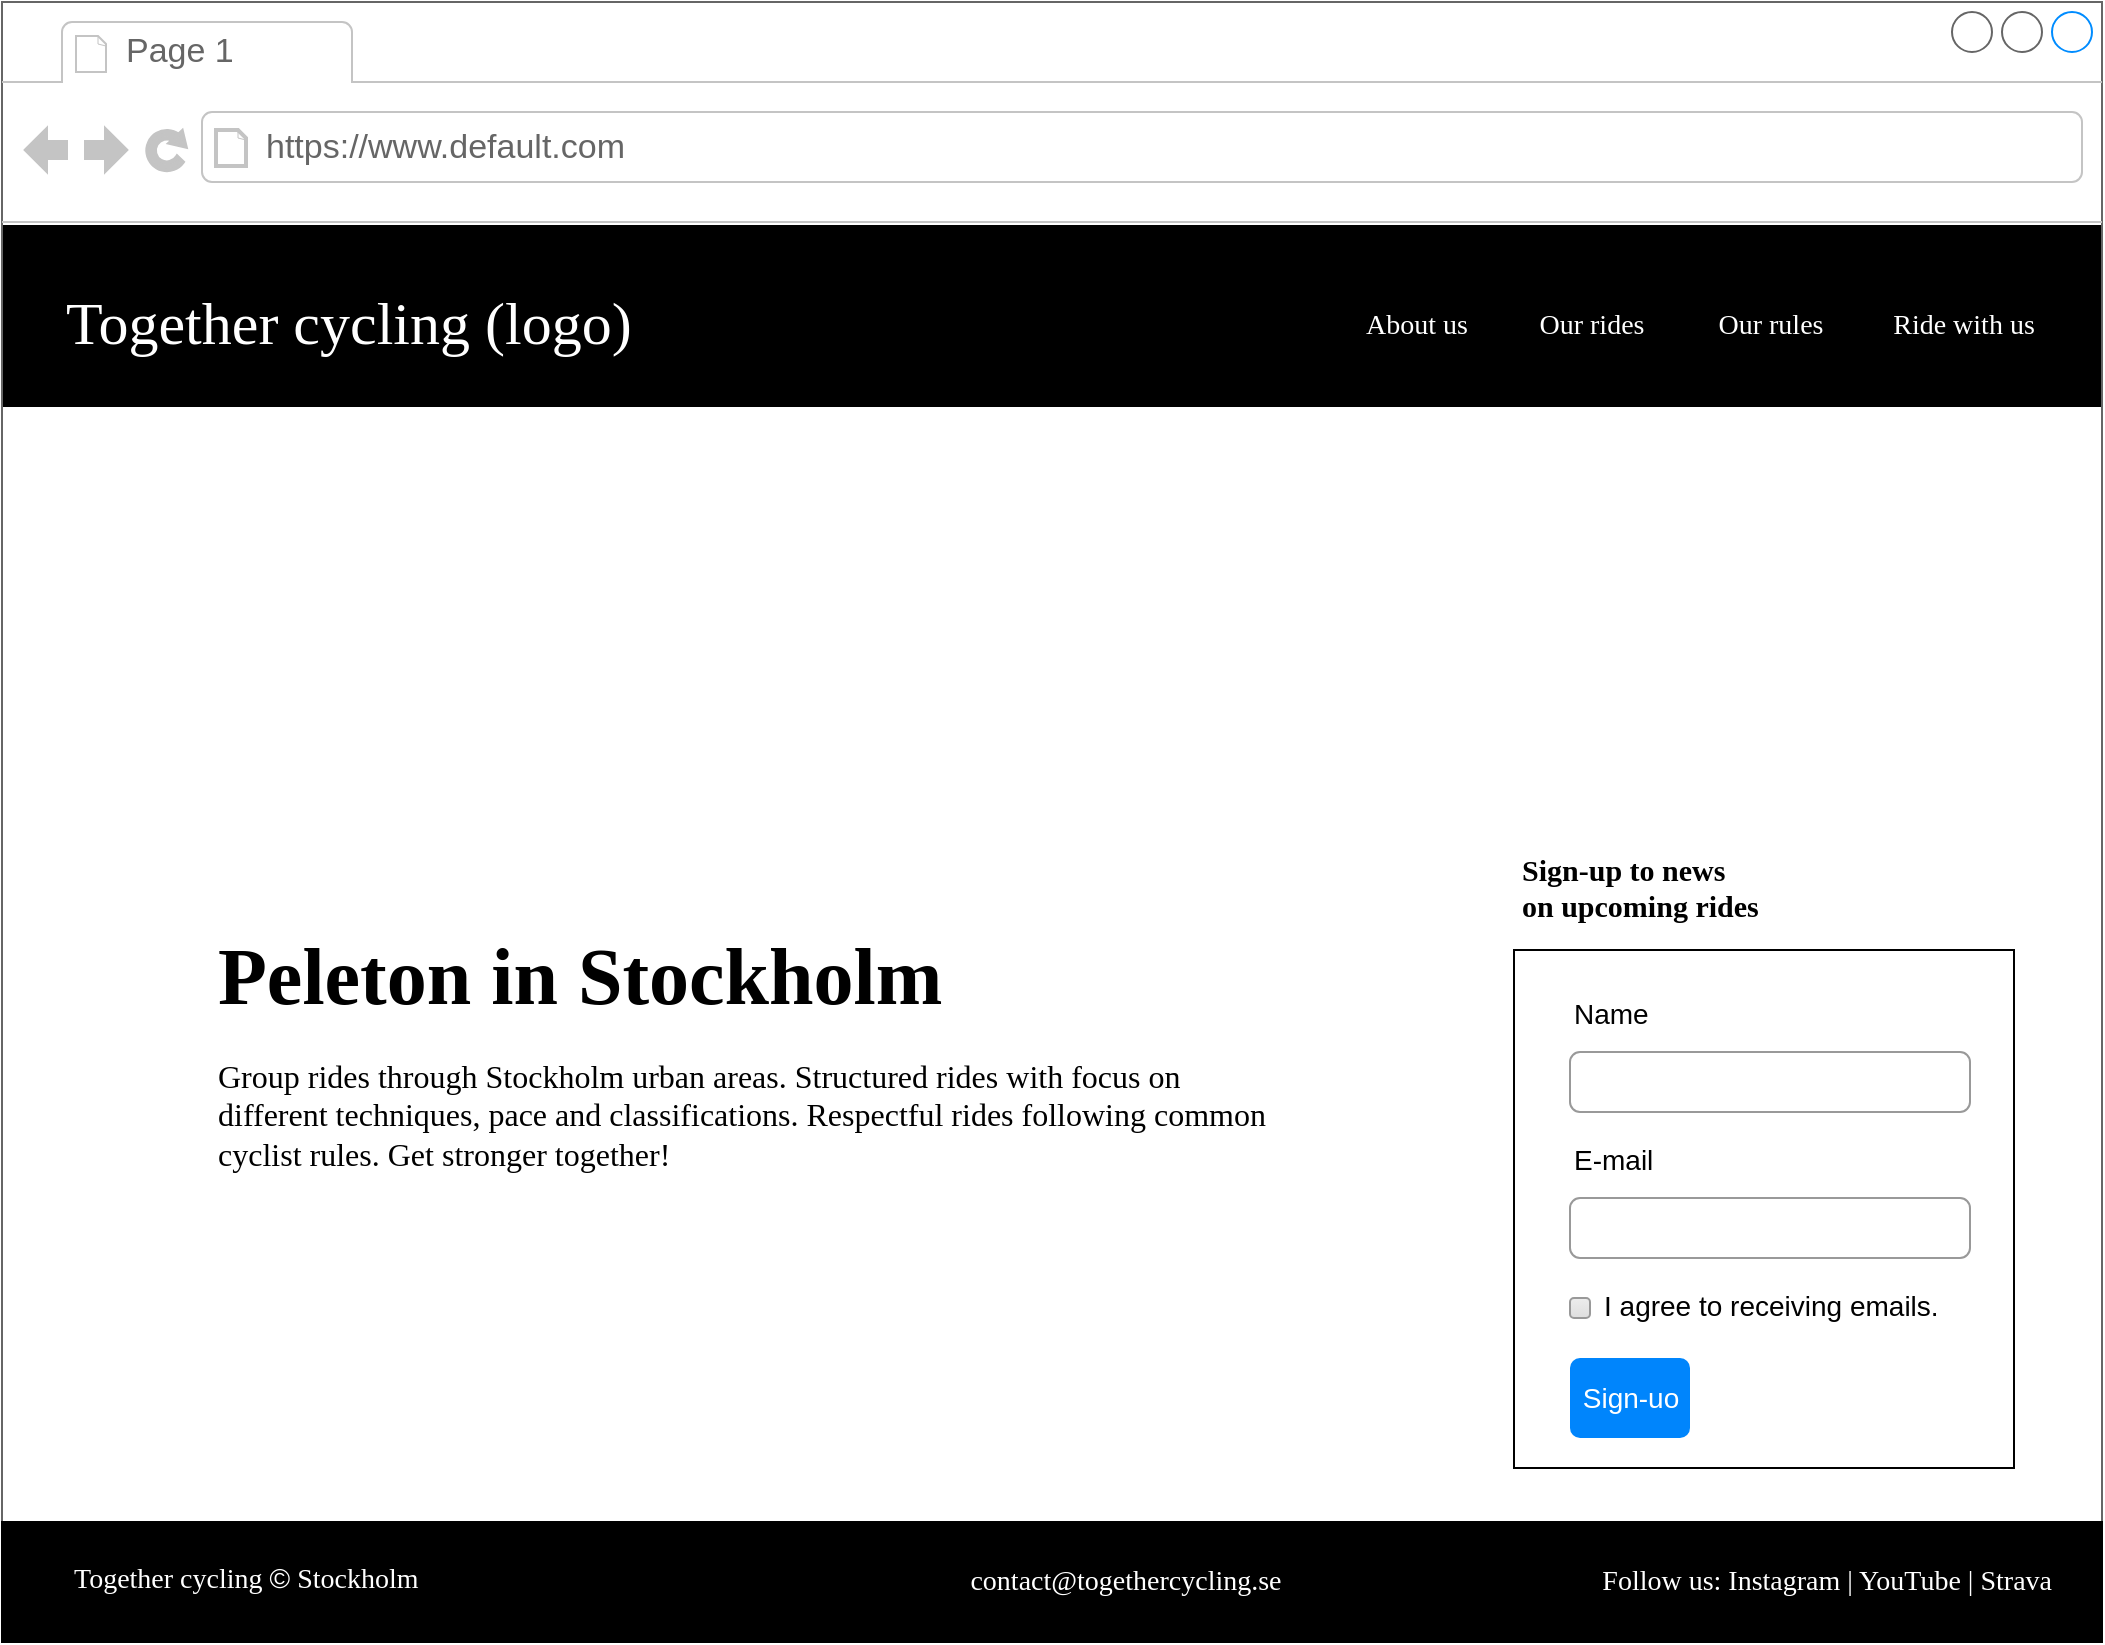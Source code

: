 <mxfile version="21.6.8" type="github" pages="6">
  <diagram name="Home" id="2cc2dc42-3aac-f2a9-1cec-7a8b7cbee084">
    <mxGraphModel dx="2100" dy="1098" grid="1" gridSize="10" guides="1" tooltips="1" connect="1" arrows="1" fold="1" page="1" pageScale="1" pageWidth="1100" pageHeight="850" background="none" math="0" shadow="0">
      <root>
        <mxCell id="0" />
        <mxCell id="1" parent="0" />
        <mxCell id="7026571954dc6520-1" value="" style="strokeWidth=1;shadow=0;dashed=0;align=center;html=1;shape=mxgraph.mockup.containers.browserWindow;rSize=0;strokeColor=#666666;mainText=,;recursiveResize=0;rounded=0;labelBackgroundColor=none;fontFamily=Verdana;fontSize=12" parent="1" vertex="1">
          <mxGeometry x="29" y="15" width="1050" height="820" as="geometry" />
        </mxCell>
        <mxCell id="HcQrXLXBUA2WYtqgKQpi-32" value="" style="rounded=0;whiteSpace=wrap;html=1;fillColor=#000000;" parent="7026571954dc6520-1" vertex="1">
          <mxGeometry x="1" y="112" width="1048" height="90" as="geometry" />
        </mxCell>
        <mxCell id="7026571954dc6520-2" value="Page 1" style="strokeWidth=1;shadow=0;dashed=0;align=center;html=1;shape=mxgraph.mockup.containers.anchor;fontSize=17;fontColor=#666666;align=left;" parent="7026571954dc6520-1" vertex="1">
          <mxGeometry x="60" y="12" width="110" height="26" as="geometry" />
        </mxCell>
        <mxCell id="7026571954dc6520-3" value="https://www.default.com" style="strokeWidth=1;shadow=0;dashed=0;align=center;html=1;shape=mxgraph.mockup.containers.anchor;rSize=0;fontSize=17;fontColor=#666666;align=left;" parent="7026571954dc6520-1" vertex="1">
          <mxGeometry x="130" y="60" width="250" height="26" as="geometry" />
        </mxCell>
        <mxCell id="7026571954dc6520-4" value="Together cycling (logo)" style="text;html=1;points=[];align=left;verticalAlign=top;spacingTop=-4;fontSize=30;fontFamily=Verdana;fontColor=#FFFFFF;" parent="7026571954dc6520-1" vertex="1">
          <mxGeometry x="30" y="140" width="340" height="50" as="geometry" />
        </mxCell>
        <mxCell id="HcQrXLXBUA2WYtqgKQpi-2" value="Our rides" style="fillColor=none;strokeColor=none;fontSize=14;fontColor=#FFFFFF;fontFamily=Verdana;labelBackgroundColor=none;flipH=1;" parent="7026571954dc6520-1" vertex="1">
          <mxGeometry x="762" y="140" width="66" height="40" as="geometry" />
        </mxCell>
        <mxCell id="HcQrXLXBUA2WYtqgKQpi-3" value="Ride with us" style="fillColor=none;strokeColor=none;fontSize=14;fontColor=#FFFFFF;fontFamily=Verdana;labelBackgroundColor=none;flipH=1;" parent="7026571954dc6520-1" vertex="1">
          <mxGeometry x="941" y="140" width="80" height="40" as="geometry" />
        </mxCell>
        <mxCell id="HcQrXLXBUA2WYtqgKQpi-5" value="" style="rounded=0;whiteSpace=wrap;html=1;labelBackgroundColor=#000000;fillColor=#000000;" parent="7026571954dc6520-1" vertex="1">
          <mxGeometry y="760" width="1050" height="60" as="geometry" />
        </mxCell>
        <mxCell id="HcQrXLXBUA2WYtqgKQpi-6" value="&lt;font face=&quot;Verdana&quot;&gt;Together cycling&amp;nbsp;&lt;/font&gt;©&lt;font face=&quot;Verdana&quot;&gt;&amp;nbsp;Stockholm&lt;/font&gt;" style="html=1;shadow=0;dashed=0;shape=mxgraph.bootstrap.rrect;rSize=5;fillColor=none;strokeColor=none;fontSize=14;fontColor=#FFFFFF;align=left;" parent="7026571954dc6520-1" vertex="1">
          <mxGeometry x="34" y="768" width="60" height="40" as="geometry" />
        </mxCell>
        <mxCell id="HcQrXLXBUA2WYtqgKQpi-7" value="contact@togethercycling.se" style="fillColor=none;strokeColor=none;fontSize=14;fontColor=#FFFFFF;fontFamily=Verdana;align=center;" parent="7026571954dc6520-1" vertex="1">
          <mxGeometry x="527" y="768" width="70" height="40" as="geometry" />
        </mxCell>
        <mxCell id="HcQrXLXBUA2WYtqgKQpi-8" value="Follow us: Instagram | YouTube | Strava" style="fillColor=none;strokeColor=none;fontSize=14;fontColor=#FFFFFF;fontFamily=Verdana;align=right;" parent="7026571954dc6520-1" vertex="1">
          <mxGeometry x="967" y="768" width="60" height="40" as="geometry" />
        </mxCell>
        <mxCell id="HcQrXLXBUA2WYtqgKQpi-33" value="About us" style="fillColor=none;strokeColor=none;fontSize=14;fontColor=#FFFFFF;fontFamily=Verdana;labelBackgroundColor=none;flipH=1;" parent="7026571954dc6520-1" vertex="1">
          <mxGeometry x="675" y="140" width="65" height="40" as="geometry" />
        </mxCell>
        <mxCell id="bMK1Hllt9kyeNREvwh98-1" value="Our rules" style="fillColor=none;strokeColor=none;fontSize=14;fontColor=#FFFFFF;fontFamily=Verdana;labelBackgroundColor=none;flipH=1;" parent="7026571954dc6520-1" vertex="1">
          <mxGeometry x="851" y="140" width="67" height="40" as="geometry" />
        </mxCell>
        <mxCell id="HcQrXLXBUA2WYtqgKQpi-31" value="" style="whiteSpace=wrap;html=1;" parent="1" vertex="1">
          <mxGeometry x="785" y="489" width="250" height="259" as="geometry" />
        </mxCell>
        <mxCell id="HcQrXLXBUA2WYtqgKQpi-9" value="&lt;h1 style=&quot;&quot;&gt;&lt;font face=&quot;Verdana&quot; style=&quot;font-size: 40px;&quot;&gt;Peleton in Stockholm&lt;/font&gt;&lt;/h1&gt;&lt;font face=&quot;Verdana&quot; style=&quot;font-size: 16px;&quot;&gt;Group rides through Stockholm urban areas. Structured rides with focus on different techniques, pace and classifications. Respectful rides following common cyclist rules. Get stronger together!&lt;/font&gt;" style="text;html=1;strokeColor=none;fillColor=none;spacing=5;spacingTop=-20;whiteSpace=wrap;overflow=hidden;rounded=0;" parent="1" vertex="1">
          <mxGeometry x="132" y="473" width="539" height="207" as="geometry" />
        </mxCell>
        <mxCell id="HcQrXLXBUA2WYtqgKQpi-24" value="Name" style="fillColor=none;strokeColor=none;align=left;fontSize=14;" parent="1" vertex="1">
          <mxGeometry width="200" height="40" relative="1" as="geometry">
            <mxPoint x="813" y="500" as="offset" />
          </mxGeometry>
        </mxCell>
        <mxCell id="HcQrXLXBUA2WYtqgKQpi-25" value="" style="html=1;shadow=0;dashed=0;shape=mxgraph.bootstrap.rrect;rSize=5;fillColor=none;strokeColor=#999999;align=left;spacing=15;fontSize=14;fontColor=#6C767D;" parent="1" vertex="1">
          <mxGeometry width="200" height="30" relative="1" as="geometry">
            <mxPoint x="813" y="540" as="offset" />
          </mxGeometry>
        </mxCell>
        <mxCell id="HcQrXLXBUA2WYtqgKQpi-27" value="E-mail" style="fillColor=none;strokeColor=none;align=left;fontSize=14;" parent="1" vertex="1">
          <mxGeometry width="200" height="40" relative="1" as="geometry">
            <mxPoint x="813" y="573" as="offset" />
          </mxGeometry>
        </mxCell>
        <mxCell id="HcQrXLXBUA2WYtqgKQpi-28" value="" style="html=1;shadow=0;dashed=0;shape=mxgraph.bootstrap.rrect;rSize=5;fillColor=none;strokeColor=#999999;align=left;spacing=15;fontSize=14;fontColor=#6C767D;" parent="1" vertex="1">
          <mxGeometry width="200" height="30" relative="1" as="geometry">
            <mxPoint x="813" y="613" as="offset" />
          </mxGeometry>
        </mxCell>
        <mxCell id="HcQrXLXBUA2WYtqgKQpi-29" value="I agree to receiving emails." style="html=1;shadow=0;dashed=0;shape=mxgraph.bootstrap.rrect;rSize=2;fillColor=#EDEDED;strokeColor=#999999;align=left;fontSize=14;fontColor=#000000;labelPosition=right;verticalLabelPosition=middle;verticalAlign=middle;spacingLeft=5;spacingTop=-2;gradientColor=#DEDEDE;" parent="1" vertex="1">
          <mxGeometry width="10" height="10" relative="1" as="geometry">
            <mxPoint x="813" y="663" as="offset" />
          </mxGeometry>
        </mxCell>
        <mxCell id="HcQrXLXBUA2WYtqgKQpi-30" value="Sign-uo" style="html=1;shadow=0;dashed=0;shape=mxgraph.bootstrap.rrect;rSize=5;fillColor=#0085FC;strokeColor=none;align=center;fontSize=14;fontColor=#FFFFFF;" parent="1" vertex="1">
          <mxGeometry width="60" height="40" relative="1" as="geometry">
            <mxPoint x="813" y="693" as="offset" />
          </mxGeometry>
        </mxCell>
        <mxCell id="HcQrXLXBUA2WYtqgKQpi-34" value="Sign-up to news&#xa;on upcoming rides" style="fillColor=none;strokeColor=none;fontSize=15;fontColor=#000000;fontFamily=Verdana;labelBackgroundColor=none;fontStyle=1;align=left;" parent="1" vertex="1">
          <mxGeometry x="787" y="430" width="253" height="54" as="geometry" />
        </mxCell>
      </root>
    </mxGraphModel>
  </diagram>
  <diagram name="About us" id="CAdoBZkpH4DLl8WYCM4p">
    <mxGraphModel dx="1400" dy="732" grid="1" gridSize="10" guides="1" tooltips="1" connect="1" arrows="1" fold="1" page="1" pageScale="1" pageWidth="1100" pageHeight="850" background="none" math="0" shadow="0">
      <root>
        <mxCell id="GdTPwVMepUJoZ8WYXv3g-0" />
        <mxCell id="GdTPwVMepUJoZ8WYXv3g-1" parent="GdTPwVMepUJoZ8WYXv3g-0" />
        <mxCell id="GdTPwVMepUJoZ8WYXv3g-2" value="" style="strokeWidth=1;shadow=0;dashed=0;align=center;html=1;shape=mxgraph.mockup.containers.browserWindow;rSize=0;strokeColor=#666666;mainText=,;recursiveResize=0;rounded=0;labelBackgroundColor=none;fontFamily=Verdana;fontSize=12" parent="GdTPwVMepUJoZ8WYXv3g-1" vertex="1">
          <mxGeometry x="29" y="15" width="1050" height="820" as="geometry" />
        </mxCell>
        <mxCell id="GdTPwVMepUJoZ8WYXv3g-3" value="" style="rounded=0;whiteSpace=wrap;html=1;fillColor=#000000;" parent="GdTPwVMepUJoZ8WYXv3g-2" vertex="1">
          <mxGeometry x="1" y="112" width="1048" height="90" as="geometry" />
        </mxCell>
        <mxCell id="GdTPwVMepUJoZ8WYXv3g-4" value="Page 1" style="strokeWidth=1;shadow=0;dashed=0;align=center;html=1;shape=mxgraph.mockup.containers.anchor;fontSize=17;fontColor=#666666;align=left;" parent="GdTPwVMepUJoZ8WYXv3g-2" vertex="1">
          <mxGeometry x="60" y="12" width="110" height="26" as="geometry" />
        </mxCell>
        <mxCell id="GdTPwVMepUJoZ8WYXv3g-5" value="https://www.default.com" style="strokeWidth=1;shadow=0;dashed=0;align=center;html=1;shape=mxgraph.mockup.containers.anchor;rSize=0;fontSize=17;fontColor=#666666;align=left;" parent="GdTPwVMepUJoZ8WYXv3g-2" vertex="1">
          <mxGeometry x="130" y="60" width="250" height="26" as="geometry" />
        </mxCell>
        <mxCell id="GdTPwVMepUJoZ8WYXv3g-6" value="Together cycling (logo)" style="text;html=1;points=[];align=left;verticalAlign=top;spacingTop=-4;fontSize=30;fontFamily=Verdana;fontColor=#FFFFFF;" parent="GdTPwVMepUJoZ8WYXv3g-2" vertex="1">
          <mxGeometry x="30" y="140" width="340" height="50" as="geometry" />
        </mxCell>
        <mxCell id="GdTPwVMepUJoZ8WYXv3g-9" value="" style="rounded=0;whiteSpace=wrap;html=1;labelBackgroundColor=#000000;fillColor=#000000;" parent="GdTPwVMepUJoZ8WYXv3g-2" vertex="1">
          <mxGeometry y="760" width="1050" height="60" as="geometry" />
        </mxCell>
        <mxCell id="GdTPwVMepUJoZ8WYXv3g-10" value="&lt;font face=&quot;Verdana&quot;&gt;Together cycling&amp;nbsp;&lt;/font&gt;©&lt;font face=&quot;Verdana&quot;&gt;&amp;nbsp;Stockholm&lt;/font&gt;" style="html=1;shadow=0;dashed=0;shape=mxgraph.bootstrap.rrect;rSize=5;fillColor=none;strokeColor=none;fontSize=14;fontColor=#FFFFFF;align=left;" parent="GdTPwVMepUJoZ8WYXv3g-2" vertex="1">
          <mxGeometry x="34" y="768" width="60" height="40" as="geometry" />
        </mxCell>
        <mxCell id="GdTPwVMepUJoZ8WYXv3g-11" value="contact@togethercycling.se" style="fillColor=none;strokeColor=none;fontSize=14;fontColor=#FFFFFF;fontFamily=Verdana;align=center;" parent="GdTPwVMepUJoZ8WYXv3g-2" vertex="1">
          <mxGeometry x="527" y="768" width="70" height="40" as="geometry" />
        </mxCell>
        <mxCell id="GdTPwVMepUJoZ8WYXv3g-12" value="Follow us: Instagram | YouTube | Strava" style="fillColor=none;strokeColor=none;fontSize=14;fontColor=#FFFFFF;fontFamily=Verdana;align=right;" parent="GdTPwVMepUJoZ8WYXv3g-2" vertex="1">
          <mxGeometry x="967" y="768" width="60" height="40" as="geometry" />
        </mxCell>
        <mxCell id="YeXi5jZBOLU0st_Wwq3s-2" value="Name | Email |&amp;nbsp;&lt;span style=&quot;background-color: initial;&quot;&gt;Phone&lt;br&gt;Strava profile&lt;/span&gt;" style="text;html=1;strokeColor=none;fillColor=none;align=left;verticalAlign=middle;whiteSpace=wrap;rounded=0;" vertex="1" parent="GdTPwVMepUJoZ8WYXv3g-2">
          <mxGeometry x="751" y="465" width="169" height="30" as="geometry" />
        </mxCell>
        <mxCell id="YeXi5jZBOLU0st_Wwq3s-3" value="Name | Email |&amp;nbsp;&lt;span style=&quot;background-color: initial;&quot;&gt;Phone&lt;br&gt;Strava profile&lt;/span&gt;" style="text;html=1;strokeColor=none;fillColor=none;align=left;verticalAlign=middle;whiteSpace=wrap;rounded=0;" vertex="1" parent="GdTPwVMepUJoZ8WYXv3g-2">
          <mxGeometry x="751" y="635" width="169" height="30" as="geometry" />
        </mxCell>
        <mxCell id="RE-2npZGanbsiGVu7ITZ-0" value="&lt;h1&gt;&lt;font face=&quot;Verdana&quot; style=&quot;font-size: 45px;&quot;&gt;About us&lt;/font&gt;&lt;/h1&gt;&lt;h2&gt;&lt;font face=&quot;Verdana&quot; style=&quot;font-size: 20px;&quot;&gt;Who we are&lt;/font&gt;&lt;/h2&gt;&lt;font face=&quot;Verdana&quot; style=&quot;&quot;&gt;&lt;font style=&quot;font-size: 15px;&quot;&gt;We are two brothers that took an interest in cycling in our early 20&#39;s and have been riding more or less everyother day since then.&lt;/font&gt;&lt;br&gt;&lt;/font&gt;&lt;h3&gt;&lt;font face=&quot;Verdana&quot; style=&quot;font-size: 20px;&quot;&gt;Why we do this&lt;/font&gt;&lt;/h3&gt;&lt;font style=&quot;&quot;&gt;&lt;font face=&quot;Verdana&quot; style=&quot;font-size: 15px;&quot;&gt;We want open up the cycling community to more people and we want to create a respectful and safe cycling environment. We want to increase safety on the roads and increase cycling as a sport in Sweden.&lt;/font&gt;&lt;/font&gt;" style="text;html=1;strokeColor=none;fillColor=none;spacing=5;spacingTop=-20;whiteSpace=wrap;overflow=hidden;rounded=0;" parent="GdTPwVMepUJoZ8WYXv3g-1" vertex="1">
          <mxGeometry x="139" y="302" width="539" height="365" as="geometry" />
        </mxCell>
        <mxCell id="RE-2npZGanbsiGVu7ITZ-3" value="Ride with us!" style="strokeWidth=1;shadow=0;dashed=0;align=center;html=1;shape=mxgraph.mockup.buttons.button;strokeColor=none;mainText=;buttonStyle=round;fontSize=17;fontStyle=0;fillColor=#0085FC;whiteSpace=wrap;rounded=0;labelBackgroundColor=none;fontColor=#FFFFFF;" parent="GdTPwVMepUJoZ8WYXv3g-1" vertex="1">
          <mxGeometry x="139" y="625" width="190" height="30" as="geometry" />
        </mxCell>
        <mxCell id="I3EXngHENBUgH41JQNhy-0" value="Our rides" style="fillColor=none;strokeColor=none;fontSize=14;fontColor=#FFFFFF;fontFamily=Verdana;labelBackgroundColor=none;flipH=1;" parent="GdTPwVMepUJoZ8WYXv3g-1" vertex="1">
          <mxGeometry x="791" y="155" width="66" height="40" as="geometry" />
        </mxCell>
        <mxCell id="I3EXngHENBUgH41JQNhy-1" value="Ride with us" style="fillColor=none;strokeColor=none;fontSize=14;fontColor=#FFFFFF;fontFamily=Verdana;labelBackgroundColor=none;flipH=1;" parent="GdTPwVMepUJoZ8WYXv3g-1" vertex="1">
          <mxGeometry x="970" y="155" width="80" height="40" as="geometry" />
        </mxCell>
        <mxCell id="I3EXngHENBUgH41JQNhy-2" value="About us" style="fillColor=none;strokeColor=none;fontSize=14;fontColor=#FFFFFF;fontFamily=Verdana;labelBackgroundColor=none;flipH=1;" parent="GdTPwVMepUJoZ8WYXv3g-1" vertex="1">
          <mxGeometry x="704" y="155" width="65" height="40" as="geometry" />
        </mxCell>
        <mxCell id="I3EXngHENBUgH41JQNhy-3" value="Our rules" style="fillColor=none;strokeColor=none;fontSize=14;fontColor=#FFFFFF;fontFamily=Verdana;labelBackgroundColor=none;flipH=1;" parent="GdTPwVMepUJoZ8WYXv3g-1" vertex="1">
          <mxGeometry x="880" y="155" width="67" height="40" as="geometry" />
        </mxCell>
        <mxCell id="YeXi5jZBOLU0st_Wwq3s-0" value="" style="verticalLabelPosition=bottom;shadow=0;dashed=0;align=center;html=1;verticalAlign=top;strokeWidth=1;shape=mxgraph.mockup.graphics.simpleIcon;strokeColor=#999999;" vertex="1" parent="GdTPwVMepUJoZ8WYXv3g-1">
          <mxGeometry x="779" y="348" width="170" height="120" as="geometry" />
        </mxCell>
        <mxCell id="YeXi5jZBOLU0st_Wwq3s-1" value="" style="verticalLabelPosition=bottom;shadow=0;dashed=0;align=center;html=1;verticalAlign=top;strokeWidth=1;shape=mxgraph.mockup.graphics.simpleIcon;strokeColor=#999999;" vertex="1" parent="GdTPwVMepUJoZ8WYXv3g-1">
          <mxGeometry x="781" y="519" width="170" height="120" as="geometry" />
        </mxCell>
      </root>
    </mxGraphModel>
  </diagram>
  <diagram name="Our rides" id="Nrk_8FZvoQKsYI_zQeRy">
    <mxGraphModel dx="2100" dy="1098" grid="1" gridSize="10" guides="1" tooltips="1" connect="1" arrows="1" fold="1" page="1" pageScale="1" pageWidth="1100" pageHeight="850" background="none" math="0" shadow="0">
      <root>
        <mxCell id="wJvcCPs6EQD_OEaeVtu5-0" />
        <mxCell id="wJvcCPs6EQD_OEaeVtu5-1" parent="wJvcCPs6EQD_OEaeVtu5-0" />
        <mxCell id="wJvcCPs6EQD_OEaeVtu5-2" value="" style="strokeWidth=1;shadow=0;dashed=0;align=center;html=1;shape=mxgraph.mockup.containers.browserWindow;rSize=0;strokeColor=#666666;mainText=,;recursiveResize=0;rounded=0;labelBackgroundColor=none;fontFamily=Verdana;fontSize=12" parent="wJvcCPs6EQD_OEaeVtu5-1" vertex="1">
          <mxGeometry x="29" y="15" width="1050" height="815" as="geometry" />
        </mxCell>
        <mxCell id="wJvcCPs6EQD_OEaeVtu5-3" value="" style="rounded=0;whiteSpace=wrap;html=1;fillColor=#000000;" parent="wJvcCPs6EQD_OEaeVtu5-2" vertex="1">
          <mxGeometry x="1" y="112" width="1048" height="90" as="geometry" />
        </mxCell>
        <mxCell id="wJvcCPs6EQD_OEaeVtu5-4" value="Page 1" style="strokeWidth=1;shadow=0;dashed=0;align=center;html=1;shape=mxgraph.mockup.containers.anchor;fontSize=17;fontColor=#666666;align=left;" parent="wJvcCPs6EQD_OEaeVtu5-2" vertex="1">
          <mxGeometry x="60" y="12" width="110" height="26" as="geometry" />
        </mxCell>
        <mxCell id="wJvcCPs6EQD_OEaeVtu5-5" value="https://www.default.com" style="strokeWidth=1;shadow=0;dashed=0;align=center;html=1;shape=mxgraph.mockup.containers.anchor;rSize=0;fontSize=17;fontColor=#666666;align=left;" parent="wJvcCPs6EQD_OEaeVtu5-2" vertex="1">
          <mxGeometry x="130" y="60" width="250" height="26" as="geometry" />
        </mxCell>
        <mxCell id="wJvcCPs6EQD_OEaeVtu5-6" value="Together cycling (logo)" style="text;html=1;points=[];align=left;verticalAlign=top;spacingTop=-4;fontSize=30;fontFamily=Verdana;fontColor=#FFFFFF;" parent="wJvcCPs6EQD_OEaeVtu5-2" vertex="1">
          <mxGeometry x="30" y="140" width="340" height="50" as="geometry" />
        </mxCell>
        <mxCell id="wJvcCPs6EQD_OEaeVtu5-9" value="" style="rounded=0;whiteSpace=wrap;html=1;labelBackgroundColor=#000000;fillColor=#000000;" parent="wJvcCPs6EQD_OEaeVtu5-2" vertex="1">
          <mxGeometry y="760" width="1050" height="60" as="geometry" />
        </mxCell>
        <mxCell id="wJvcCPs6EQD_OEaeVtu5-10" value="&lt;font face=&quot;Verdana&quot;&gt;Together cycling&amp;nbsp;&lt;/font&gt;©&lt;font face=&quot;Verdana&quot;&gt;&amp;nbsp;Stockholm&lt;/font&gt;" style="html=1;shadow=0;dashed=0;shape=mxgraph.bootstrap.rrect;rSize=5;fillColor=none;strokeColor=none;fontSize=14;fontColor=#FFFFFF;align=left;" parent="wJvcCPs6EQD_OEaeVtu5-2" vertex="1">
          <mxGeometry x="34" y="768" width="60" height="40" as="geometry" />
        </mxCell>
        <mxCell id="wJvcCPs6EQD_OEaeVtu5-11" value="contact@togethercycling.se" style="fillColor=none;strokeColor=none;fontSize=14;fontColor=#FFFFFF;fontFamily=Verdana;align=center;" parent="wJvcCPs6EQD_OEaeVtu5-2" vertex="1">
          <mxGeometry x="527" y="768" width="70" height="40" as="geometry" />
        </mxCell>
        <mxCell id="wJvcCPs6EQD_OEaeVtu5-12" value="Follow us: Instagram | YouTube | Strava" style="fillColor=none;strokeColor=none;fontSize=14;fontColor=#FFFFFF;fontFamily=Verdana;align=right;" parent="wJvcCPs6EQD_OEaeVtu5-2" vertex="1">
          <mxGeometry x="967" y="768" width="60" height="40" as="geometry" />
        </mxCell>
        <mxCell id="oQNj1Wd8NVKroyjluavm-9" value="Date | Area | Focus | Length&amp;nbsp;" style="text;html=1;strokeColor=none;fillColor=none;align=left;verticalAlign=middle;whiteSpace=wrap;rounded=0;" parent="wJvcCPs6EQD_OEaeVtu5-2" vertex="1">
          <mxGeometry x="281" y="365" width="200" height="30" as="geometry" />
        </mxCell>
        <mxCell id="iOgMY4smIsxlRIbA-Fhh-0" value="Date | Area | Focus | Length&amp;nbsp;" style="text;html=1;strokeColor=none;fillColor=none;align=left;verticalAlign=middle;whiteSpace=wrap;rounded=0;" parent="wJvcCPs6EQD_OEaeVtu5-2" vertex="1">
          <mxGeometry x="281" y="505" width="200" height="30" as="geometry" />
        </mxCell>
        <mxCell id="iOgMY4smIsxlRIbA-Fhh-1" value="" style="verticalLabelPosition=bottom;shadow=0;dashed=0;align=center;html=1;verticalAlign=top;strokeWidth=1;shape=mxgraph.mockup.misc.map;" parent="wJvcCPs6EQD_OEaeVtu5-2" vertex="1">
          <mxGeometry x="121" y="505" width="130" height="120" as="geometry" />
        </mxCell>
        <mxCell id="iOgMY4smIsxlRIbA-Fhh-2" value="Date | Area | Focus | Length&amp;nbsp;" style="text;html=1;strokeColor=none;fillColor=none;align=left;verticalAlign=middle;whiteSpace=wrap;rounded=0;" parent="wJvcCPs6EQD_OEaeVtu5-2" vertex="1">
          <mxGeometry x="687" y="365" width="200" height="30" as="geometry" />
        </mxCell>
        <mxCell id="iOgMY4smIsxlRIbA-Fhh-3" value="" style="verticalLabelPosition=bottom;shadow=0;dashed=0;align=center;html=1;verticalAlign=top;strokeWidth=1;shape=mxgraph.mockup.misc.map;" parent="wJvcCPs6EQD_OEaeVtu5-2" vertex="1">
          <mxGeometry x="527" y="365" width="130" height="120" as="geometry" />
        </mxCell>
        <mxCell id="iOgMY4smIsxlRIbA-Fhh-4" value="Date | Area | Focus | Length&amp;nbsp;" style="text;html=1;strokeColor=none;fillColor=none;align=left;verticalAlign=middle;whiteSpace=wrap;rounded=0;" parent="wJvcCPs6EQD_OEaeVtu5-2" vertex="1">
          <mxGeometry x="687" y="505" width="200" height="30" as="geometry" />
        </mxCell>
        <mxCell id="iOgMY4smIsxlRIbA-Fhh-5" value="" style="verticalLabelPosition=bottom;shadow=0;dashed=0;align=center;html=1;verticalAlign=top;strokeWidth=1;shape=mxgraph.mockup.misc.map;" parent="wJvcCPs6EQD_OEaeVtu5-2" vertex="1">
          <mxGeometry x="527" y="505" width="130" height="120" as="geometry" />
        </mxCell>
        <mxCell id="wJvcCPs6EQD_OEaeVtu5-14" value="&lt;h1&gt;&lt;font face=&quot;Verdana&quot; style=&quot;font-size: 45px;&quot;&gt;Our rides&lt;/font&gt;&lt;/h1&gt;&lt;h2&gt;&lt;br&gt;&lt;/h2&gt;" style="text;html=1;strokeColor=none;fillColor=none;spacing=5;spacingTop=-20;whiteSpace=wrap;overflow=hidden;rounded=0;" parent="wJvcCPs6EQD_OEaeVtu5-1" vertex="1">
          <mxGeometry x="139" y="302" width="539" height="78" as="geometry" />
        </mxCell>
        <mxCell id="b6pZtpcwH-XLunXWIY1P-0" value="" style="verticalLabelPosition=bottom;shadow=0;dashed=0;align=center;html=1;verticalAlign=top;strokeWidth=1;shape=mxgraph.mockup.misc.map;" parent="wJvcCPs6EQD_OEaeVtu5-1" vertex="1">
          <mxGeometry x="150" y="380" width="130" height="120" as="geometry" />
        </mxCell>
        <mxCell id="c12uzP4mFFVCyyMhnff1-0" value="Our rides" style="fillColor=none;strokeColor=none;fontSize=14;fontColor=#FFFFFF;fontFamily=Verdana;labelBackgroundColor=none;flipH=1;" parent="wJvcCPs6EQD_OEaeVtu5-1" vertex="1">
          <mxGeometry x="791" y="155" width="66" height="40" as="geometry" />
        </mxCell>
        <mxCell id="c12uzP4mFFVCyyMhnff1-1" value="Ride with us" style="fillColor=none;strokeColor=none;fontSize=14;fontColor=#FFFFFF;fontFamily=Verdana;labelBackgroundColor=none;flipH=1;" parent="wJvcCPs6EQD_OEaeVtu5-1" vertex="1">
          <mxGeometry x="970" y="155" width="80" height="40" as="geometry" />
        </mxCell>
        <mxCell id="c12uzP4mFFVCyyMhnff1-2" value="About us" style="fillColor=none;strokeColor=none;fontSize=14;fontColor=#FFFFFF;fontFamily=Verdana;labelBackgroundColor=none;flipH=1;" parent="wJvcCPs6EQD_OEaeVtu5-1" vertex="1">
          <mxGeometry x="704" y="155" width="65" height="40" as="geometry" />
        </mxCell>
        <mxCell id="c12uzP4mFFVCyyMhnff1-3" value="Our rules" style="fillColor=none;strokeColor=none;fontSize=14;fontColor=#FFFFFF;fontFamily=Verdana;labelBackgroundColor=none;flipH=1;" parent="wJvcCPs6EQD_OEaeVtu5-1" vertex="1">
          <mxGeometry x="880" y="155" width="67" height="40" as="geometry" />
        </mxCell>
      </root>
    </mxGraphModel>
  </diagram>
  <diagram name="Our rules" id="FScS0GhyVawYFIg59OcR">
    <mxGraphModel dx="2100" dy="1098" grid="1" gridSize="10" guides="1" tooltips="1" connect="1" arrows="1" fold="1" page="1" pageScale="1" pageWidth="1100" pageHeight="850" background="none" math="0" shadow="0">
      <root>
        <mxCell id="uWmWWENZlT6MjmnKkT86-0" />
        <mxCell id="uWmWWENZlT6MjmnKkT86-1" parent="uWmWWENZlT6MjmnKkT86-0" />
        <mxCell id="uWmWWENZlT6MjmnKkT86-2" value="" style="strokeWidth=1;shadow=0;dashed=0;align=center;html=1;shape=mxgraph.mockup.containers.browserWindow;rSize=0;strokeColor=#666666;mainText=,;recursiveResize=0;rounded=0;labelBackgroundColor=none;fontFamily=Verdana;fontSize=12" parent="uWmWWENZlT6MjmnKkT86-1" vertex="1">
          <mxGeometry x="29" y="15" width="1050" height="815" as="geometry" />
        </mxCell>
        <mxCell id="uWmWWENZlT6MjmnKkT86-3" value="" style="rounded=0;whiteSpace=wrap;html=1;fillColor=#000000;" parent="uWmWWENZlT6MjmnKkT86-2" vertex="1">
          <mxGeometry x="1" y="112" width="1048" height="90" as="geometry" />
        </mxCell>
        <mxCell id="uWmWWENZlT6MjmnKkT86-4" value="Page 1" style="strokeWidth=1;shadow=0;dashed=0;align=center;html=1;shape=mxgraph.mockup.containers.anchor;fontSize=17;fontColor=#666666;align=left;" parent="uWmWWENZlT6MjmnKkT86-2" vertex="1">
          <mxGeometry x="60" y="12" width="110" height="26" as="geometry" />
        </mxCell>
        <mxCell id="uWmWWENZlT6MjmnKkT86-5" value="https://www.default.com" style="strokeWidth=1;shadow=0;dashed=0;align=center;html=1;shape=mxgraph.mockup.containers.anchor;rSize=0;fontSize=17;fontColor=#666666;align=left;" parent="uWmWWENZlT6MjmnKkT86-2" vertex="1">
          <mxGeometry x="130" y="60" width="250" height="26" as="geometry" />
        </mxCell>
        <mxCell id="uWmWWENZlT6MjmnKkT86-6" value="Together cycling (logo)" style="text;html=1;points=[];align=left;verticalAlign=top;spacingTop=-4;fontSize=30;fontFamily=Verdana;fontColor=#FFFFFF;" parent="uWmWWENZlT6MjmnKkT86-2" vertex="1">
          <mxGeometry x="30" y="140" width="340" height="50" as="geometry" />
        </mxCell>
        <mxCell id="uWmWWENZlT6MjmnKkT86-9" value="" style="rounded=0;whiteSpace=wrap;html=1;labelBackgroundColor=#000000;fillColor=#000000;" parent="uWmWWENZlT6MjmnKkT86-2" vertex="1">
          <mxGeometry y="760" width="1050" height="60" as="geometry" />
        </mxCell>
        <mxCell id="uWmWWENZlT6MjmnKkT86-10" value="&lt;font face=&quot;Verdana&quot;&gt;Together cycling&amp;nbsp;&lt;/font&gt;©&lt;font face=&quot;Verdana&quot;&gt;&amp;nbsp;Stockholm&lt;/font&gt;" style="html=1;shadow=0;dashed=0;shape=mxgraph.bootstrap.rrect;rSize=5;fillColor=none;strokeColor=none;fontSize=14;fontColor=#FFFFFF;align=left;" parent="uWmWWENZlT6MjmnKkT86-2" vertex="1">
          <mxGeometry x="34" y="768" width="60" height="40" as="geometry" />
        </mxCell>
        <mxCell id="uWmWWENZlT6MjmnKkT86-11" value="contact@togethercycling.se" style="fillColor=none;strokeColor=none;fontSize=14;fontColor=#FFFFFF;fontFamily=Verdana;align=center;" parent="uWmWWENZlT6MjmnKkT86-2" vertex="1">
          <mxGeometry x="527" y="768" width="70" height="40" as="geometry" />
        </mxCell>
        <mxCell id="uWmWWENZlT6MjmnKkT86-12" value="Follow us: Instagram | YouTube | Strava" style="fillColor=none;strokeColor=none;fontSize=14;fontColor=#FFFFFF;fontFamily=Verdana;align=right;" parent="uWmWWENZlT6MjmnKkT86-2" vertex="1">
          <mxGeometry x="967" y="768" width="60" height="40" as="geometry" />
        </mxCell>
        <mxCell id="uWmWWENZlT6MjmnKkT86-15" value="&lt;ul style=&quot;font-size: 15px; line-height: 150%;&quot;&gt;&lt;li&gt;&lt;font face=&quot;Verdana&quot;&gt;Be respectful to your fellow riders&lt;/font&gt;&lt;/li&gt;&lt;li&gt;&lt;font face=&quot;Verdana&quot;&gt;Be respectful to cars and pedestrians&lt;/font&gt;&lt;/li&gt;&lt;li&gt;&lt;font face=&quot;Verdana&quot;&gt;Follow traffic rules&lt;/font&gt;&lt;/li&gt;&lt;li&gt;&lt;font face=&quot;Verdana&quot;&gt;Use signs (link to useful signs) to communicate in the peleton&lt;/font&gt;&lt;/li&gt;&lt;li&gt;&lt;font face=&quot;Verdana&quot;&gt;Do not take risks&lt;/font&gt;&lt;/li&gt;&lt;li&gt;&lt;font face=&quot;Verdana&quot;&gt;Act and attack responsibly&lt;/font&gt;&lt;/li&gt;&lt;li&gt;&lt;font face=&quot;Verdana&quot;&gt;Have fun!&lt;/font&gt;&lt;/li&gt;&lt;/ul&gt;" style="text;strokeColor=none;fillColor=none;html=1;whiteSpace=wrap;verticalAlign=middle;overflow=hidden;" parent="uWmWWENZlT6MjmnKkT86-2" vertex="1">
          <mxGeometry x="110" y="418" width="387" height="200" as="geometry" />
        </mxCell>
        <mxCell id="gYPLzIFw4GISBXvjmFmB-0" value="&lt;h2 style=&quot;border-color: var(--border-color);&quot;&gt;&lt;/h2&gt;&lt;font style=&quot;border-color: var(--border-color);&quot; face=&quot;Verdana&quot;&gt;&lt;font style=&quot;border-color: var(--border-color); font-size: 15px;&quot;&gt;We want to ensure safe and respectful rides. These are our simple rules:&lt;/font&gt;&lt;br style=&quot;border-color: var(--border-color);&quot;&gt;&lt;/font&gt;&lt;h3 style=&quot;border-color: var(--border-color);&quot;&gt;&lt;br style=&quot;border-color: var(--border-color);&quot;&gt;&lt;/h3&gt;" style="text;html=1;strokeColor=none;fillColor=none;align=left;verticalAlign=middle;whiteSpace=wrap;rounded=0;" parent="uWmWWENZlT6MjmnKkT86-2" vertex="1">
          <mxGeometry x="110" y="369" width="287" height="82.5" as="geometry" />
        </mxCell>
        <mxCell id="uWmWWENZlT6MjmnKkT86-18" value="&lt;h1&gt;&lt;font face=&quot;Verdana&quot; style=&quot;font-size: 45px;&quot;&gt;Our rules&lt;/font&gt;&lt;/h1&gt;&lt;h2&gt;&lt;br&gt;&lt;/h2&gt;" style="text;html=1;strokeColor=none;fillColor=none;spacing=5;spacingTop=-20;whiteSpace=wrap;overflow=hidden;rounded=0;" parent="uWmWWENZlT6MjmnKkT86-1" vertex="1">
          <mxGeometry x="139" y="302" width="539" height="78" as="geometry" />
        </mxCell>
        <mxCell id="mWqlVM0fPquksm-SVqQU-0" value="Our rides" style="fillColor=none;strokeColor=none;fontSize=14;fontColor=#FFFFFF;fontFamily=Verdana;labelBackgroundColor=none;flipH=1;" parent="uWmWWENZlT6MjmnKkT86-1" vertex="1">
          <mxGeometry x="791" y="155" width="66" height="40" as="geometry" />
        </mxCell>
        <mxCell id="mWqlVM0fPquksm-SVqQU-1" value="Ride with us" style="fillColor=none;strokeColor=none;fontSize=14;fontColor=#FFFFFF;fontFamily=Verdana;labelBackgroundColor=none;flipH=1;" parent="uWmWWENZlT6MjmnKkT86-1" vertex="1">
          <mxGeometry x="970" y="155" width="80" height="40" as="geometry" />
        </mxCell>
        <mxCell id="mWqlVM0fPquksm-SVqQU-2" value="About us" style="fillColor=none;strokeColor=none;fontSize=14;fontColor=#FFFFFF;fontFamily=Verdana;labelBackgroundColor=none;flipH=1;" parent="uWmWWENZlT6MjmnKkT86-1" vertex="1">
          <mxGeometry x="704" y="155" width="65" height="40" as="geometry" />
        </mxCell>
        <mxCell id="mWqlVM0fPquksm-SVqQU-3" value="Our rules" style="fillColor=none;strokeColor=none;fontSize=14;fontColor=#FFFFFF;fontFamily=Verdana;labelBackgroundColor=none;flipH=1;" parent="uWmWWENZlT6MjmnKkT86-1" vertex="1">
          <mxGeometry x="880" y="155" width="67" height="40" as="geometry" />
        </mxCell>
      </root>
    </mxGraphModel>
  </diagram>
  <diagram name="Ride with us" id="It55cUdHE2fHdv3yQGTp">
    <mxGraphModel dx="2100" dy="1098" grid="1" gridSize="10" guides="1" tooltips="1" connect="1" arrows="1" fold="1" page="1" pageScale="1" pageWidth="1100" pageHeight="850" background="none" math="0" shadow="0">
      <root>
        <mxCell id="FHqnlU5S1abYgX6eJz_J-0" />
        <mxCell id="FHqnlU5S1abYgX6eJz_J-1" parent="FHqnlU5S1abYgX6eJz_J-0" />
        <mxCell id="FHqnlU5S1abYgX6eJz_J-2" value="" style="strokeWidth=1;shadow=0;dashed=0;align=center;html=1;shape=mxgraph.mockup.containers.browserWindow;rSize=0;strokeColor=#666666;mainText=,;recursiveResize=0;rounded=0;labelBackgroundColor=none;fontFamily=Verdana;fontSize=12" parent="FHqnlU5S1abYgX6eJz_J-1" vertex="1">
          <mxGeometry x="29" y="18" width="1050" height="820" as="geometry" />
        </mxCell>
        <mxCell id="FHqnlU5S1abYgX6eJz_J-3" value="" style="rounded=0;whiteSpace=wrap;html=1;fillColor=#000000;" parent="FHqnlU5S1abYgX6eJz_J-2" vertex="1">
          <mxGeometry x="1" y="112" width="1048" height="90" as="geometry" />
        </mxCell>
        <mxCell id="FHqnlU5S1abYgX6eJz_J-4" value="Page 1" style="strokeWidth=1;shadow=0;dashed=0;align=center;html=1;shape=mxgraph.mockup.containers.anchor;fontSize=17;fontColor=#666666;align=left;" parent="FHqnlU5S1abYgX6eJz_J-2" vertex="1">
          <mxGeometry x="60" y="12" width="110" height="26" as="geometry" />
        </mxCell>
        <mxCell id="FHqnlU5S1abYgX6eJz_J-5" value="https://www.default.com" style="strokeWidth=1;shadow=0;dashed=0;align=center;html=1;shape=mxgraph.mockup.containers.anchor;rSize=0;fontSize=17;fontColor=#666666;align=left;" parent="FHqnlU5S1abYgX6eJz_J-2" vertex="1">
          <mxGeometry x="130" y="60" width="250" height="26" as="geometry" />
        </mxCell>
        <mxCell id="FHqnlU5S1abYgX6eJz_J-6" value="Together cycling (logo)" style="text;html=1;points=[];align=left;verticalAlign=top;spacingTop=-4;fontSize=30;fontFamily=Verdana;fontColor=#FFFFFF;" parent="FHqnlU5S1abYgX6eJz_J-2" vertex="1">
          <mxGeometry x="30" y="140" width="340" height="50" as="geometry" />
        </mxCell>
        <mxCell id="FHqnlU5S1abYgX6eJz_J-9" value="" style="rounded=0;whiteSpace=wrap;html=1;labelBackgroundColor=#000000;fillColor=#000000;" parent="FHqnlU5S1abYgX6eJz_J-2" vertex="1">
          <mxGeometry y="760" width="1050" height="60" as="geometry" />
        </mxCell>
        <mxCell id="FHqnlU5S1abYgX6eJz_J-10" value="&lt;font face=&quot;Verdana&quot;&gt;Together cycling&amp;nbsp;&lt;/font&gt;©&lt;font face=&quot;Verdana&quot;&gt;&amp;nbsp;Stockholm&lt;/font&gt;" style="html=1;shadow=0;dashed=0;shape=mxgraph.bootstrap.rrect;rSize=5;fillColor=none;strokeColor=none;fontSize=14;fontColor=#FFFFFF;align=left;" parent="FHqnlU5S1abYgX6eJz_J-2" vertex="1">
          <mxGeometry x="34" y="768" width="60" height="40" as="geometry" />
        </mxCell>
        <mxCell id="FHqnlU5S1abYgX6eJz_J-11" value="contact@togethercycling.se" style="fillColor=none;strokeColor=none;fontSize=14;fontColor=#FFFFFF;fontFamily=Verdana;align=center;" parent="FHqnlU5S1abYgX6eJz_J-2" vertex="1">
          <mxGeometry x="527" y="768" width="70" height="40" as="geometry" />
        </mxCell>
        <mxCell id="FHqnlU5S1abYgX6eJz_J-12" value="Follow us: Instagram | YouTube | Strava" style="fillColor=none;strokeColor=none;fontSize=14;fontColor=#FFFFFF;fontFamily=Verdana;align=right;" parent="FHqnlU5S1abYgX6eJz_J-2" vertex="1">
          <mxGeometry x="967" y="768" width="60" height="40" as="geometry" />
        </mxCell>
        <mxCell id="1yB3BDLKQqFZFzj6YQ2F-4" value="&lt;h1&gt;&lt;font style=&quot;font-size: 15px;&quot; face=&quot;Verdana&quot;&gt;Ride with us!&lt;/font&gt;&lt;/h1&gt;" style="text;html=1;strokeColor=none;fillColor=none;spacing=5;spacingTop=-20;whiteSpace=wrap;overflow=hidden;rounded=0;" parent="FHqnlU5S1abYgX6eJz_J-2" vertex="1">
          <mxGeometry x="105" y="235" width="275" height="120" as="geometry" />
        </mxCell>
        <mxCell id="vmn07kbvNaWlYwAbrvI6-0" value="&lt;span style=&quot;font-size: 20px; background-color: initial;&quot;&gt;Become a member.&lt;/span&gt;&lt;br&gt;&lt;font style=&quot;font-size: 20px;&quot;&gt;&lt;br&gt;&lt;ul&gt;&lt;li&gt;&lt;font style=&quot;font-size: 20px;&quot;&gt;Name&lt;/font&gt;&lt;/li&gt;&lt;li&gt;&lt;font style=&quot;font-size: 20px;&quot;&gt;Age&lt;/font&gt;&lt;/li&gt;&lt;li&gt;&lt;font style=&quot;font-size: 20px;&quot;&gt;Epost&lt;/font&gt;&lt;/li&gt;&lt;li&gt;&lt;font style=&quot;font-size: 20px;&quot;&gt;Ålder&lt;/font&gt;&lt;/li&gt;&lt;li&gt;&lt;font style=&quot;font-size: 20px;&quot;&gt;Tidigare erfarenheter&lt;/font&gt;&lt;/li&gt;&lt;li&gt;&lt;font style=&quot;font-size: 20px;&quot;&gt;Cykel&lt;/font&gt;&lt;/li&gt;&lt;li&gt;&lt;font style=&quot;font-size: 20px;&quot;&gt;Strava profil&lt;/font&gt;&lt;/li&gt;&lt;/ul&gt;&lt;div&gt;Order clothes:&lt;/div&gt;&lt;div&gt;&lt;ul&gt;&lt;li&gt;Tröja&lt;/li&gt;&lt;li&gt;Bibs korta&lt;/li&gt;&lt;li&gt;Bibs långa&lt;/li&gt;&lt;li&gt;Storlek&lt;/li&gt;&lt;li&gt;Adress&lt;/li&gt;&lt;/ul&gt;&lt;/div&gt;&lt;/font&gt;" style="text;html=1;strokeColor=none;fillColor=none;align=left;verticalAlign=middle;whiteSpace=wrap;rounded=0;" vertex="1" parent="FHqnlU5S1abYgX6eJz_J-2">
          <mxGeometry x="532" y="280" width="218" height="340" as="geometry" />
        </mxCell>
        <mxCell id="FHqnlU5S1abYgX6eJz_J-14" value="" style="whiteSpace=wrap;html=1;" parent="FHqnlU5S1abYgX6eJz_J-1" vertex="1">
          <mxGeometry x="132" y="296" width="288" height="374" as="geometry" />
        </mxCell>
        <mxCell id="FHqnlU5S1abYgX6eJz_J-16" value="First name" style="fillColor=none;strokeColor=none;align=left;fontSize=14;" parent="FHqnlU5S1abYgX6eJz_J-1" vertex="1">
          <mxGeometry width="200" height="40" relative="1" as="geometry">
            <mxPoint x="160" y="307" as="offset" />
          </mxGeometry>
        </mxCell>
        <mxCell id="FHqnlU5S1abYgX6eJz_J-17" value="" style="html=1;shadow=0;dashed=0;shape=mxgraph.bootstrap.rrect;rSize=5;fillColor=none;strokeColor=#999999;align=left;spacing=15;fontSize=14;fontColor=#6C767D;" parent="FHqnlU5S1abYgX6eJz_J-1" vertex="1">
          <mxGeometry width="200" height="30" relative="1" as="geometry">
            <mxPoint x="160" y="347" as="offset" />
          </mxGeometry>
        </mxCell>
        <mxCell id="FHqnlU5S1abYgX6eJz_J-18" value="Last name" style="fillColor=none;strokeColor=none;align=left;fontSize=14;" parent="FHqnlU5S1abYgX6eJz_J-1" vertex="1">
          <mxGeometry y="382" width="200" height="40" relative="1" as="geometry">
            <mxPoint x="160" y="380" as="offset" />
          </mxGeometry>
        </mxCell>
        <mxCell id="FHqnlU5S1abYgX6eJz_J-19" value="" style="html=1;shadow=0;dashed=0;shape=mxgraph.bootstrap.rrect;rSize=5;fillColor=none;strokeColor=#999999;align=left;spacing=15;fontSize=14;fontColor=#6C767D;" parent="FHqnlU5S1abYgX6eJz_J-1" vertex="1">
          <mxGeometry width="200" height="30" relative="1" as="geometry">
            <mxPoint x="160" y="420" as="offset" />
          </mxGeometry>
        </mxCell>
        <mxCell id="FHqnlU5S1abYgX6eJz_J-20" value="I agree to receiving emails." style="html=1;shadow=0;dashed=0;shape=mxgraph.bootstrap.rrect;rSize=2;fillColor=#EDEDED;strokeColor=#999999;align=left;fontSize=14;fontColor=#000000;labelPosition=right;verticalLabelPosition=middle;verticalAlign=middle;spacingLeft=5;spacingTop=-2;gradientColor=#DEDEDE;" parent="FHqnlU5S1abYgX6eJz_J-1" vertex="1">
          <mxGeometry width="10" height="10" relative="1" as="geometry">
            <mxPoint x="162" y="558" as="offset" />
          </mxGeometry>
        </mxCell>
        <mxCell id="FHqnlU5S1abYgX6eJz_J-21" value="Send" style="html=1;shadow=0;dashed=0;shape=mxgraph.bootstrap.rrect;rSize=5;fillColor=#0085FC;strokeColor=none;align=center;fontSize=14;fontColor=#FFFFFF;" parent="FHqnlU5S1abYgX6eJz_J-1" vertex="1">
          <mxGeometry width="60" height="40" relative="1" as="geometry">
            <mxPoint x="160" y="582" as="offset" />
          </mxGeometry>
        </mxCell>
        <mxCell id="jicRHFUs8FzwL2Ja3WoU-1" value="E-mail" style="fillColor=none;strokeColor=none;align=left;fontSize=14;" parent="FHqnlU5S1abYgX6eJz_J-1" vertex="1">
          <mxGeometry x="160" y="453" width="200" height="40" as="geometry" />
        </mxCell>
        <mxCell id="jicRHFUs8FzwL2Ja3WoU-2" value="" style="html=1;shadow=0;dashed=0;shape=mxgraph.bootstrap.rrect;rSize=5;fillColor=none;strokeColor=#999999;align=left;spacing=15;fontSize=14;fontColor=#6C767D;" parent="FHqnlU5S1abYgX6eJz_J-1" vertex="1">
          <mxGeometry x="160" y="493" width="200" height="30" as="geometry" />
        </mxCell>
        <mxCell id="ZSLHKyPtxFfSF65H-u9f-0" value="Our rides" style="fillColor=none;strokeColor=none;fontSize=14;fontColor=#FFFFFF;fontFamily=Verdana;labelBackgroundColor=none;flipH=1;" parent="FHqnlU5S1abYgX6eJz_J-1" vertex="1">
          <mxGeometry x="791" y="155" width="66" height="40" as="geometry" />
        </mxCell>
        <mxCell id="ZSLHKyPtxFfSF65H-u9f-1" value="Ride with us" style="fillColor=none;strokeColor=none;fontSize=14;fontColor=#FFFFFF;fontFamily=Verdana;labelBackgroundColor=none;flipH=1;" parent="FHqnlU5S1abYgX6eJz_J-1" vertex="1">
          <mxGeometry x="970" y="155" width="80" height="40" as="geometry" />
        </mxCell>
        <mxCell id="ZSLHKyPtxFfSF65H-u9f-2" value="About us" style="fillColor=none;strokeColor=none;fontSize=14;fontColor=#FFFFFF;fontFamily=Verdana;labelBackgroundColor=none;flipH=1;" parent="FHqnlU5S1abYgX6eJz_J-1" vertex="1">
          <mxGeometry x="704" y="155" width="65" height="40" as="geometry" />
        </mxCell>
        <mxCell id="ZSLHKyPtxFfSF65H-u9f-3" value="Our rules" style="fillColor=none;strokeColor=none;fontSize=14;fontColor=#FFFFFF;fontFamily=Verdana;labelBackgroundColor=none;flipH=1;" parent="FHqnlU5S1abYgX6eJz_J-1" vertex="1">
          <mxGeometry x="880" y="155" width="67" height="40" as="geometry" />
        </mxCell>
      </root>
    </mxGraphModel>
  </diagram>
  <diagram id="4ZjuXCXMXrhl5FAm97n5" name="Mobile">
    <mxGraphModel dx="2100" dy="1098" grid="1" gridSize="10" guides="1" tooltips="1" connect="1" arrows="1" fold="1" page="1" pageScale="1" pageWidth="1200" pageHeight="1600" math="0" shadow="0">
      <root>
        <mxCell id="0" />
        <mxCell id="1" parent="0" />
        <mxCell id="m_NxzF83WwzUH2nqTJlg-7" value="" style="verticalLabelPosition=bottom;verticalAlign=top;html=1;shape=mxgraph.basic.rect;fillColor2=none;strokeWidth=1;size=20;indent=5;" parent="1" vertex="1">
          <mxGeometry x="40" y="40" width="390" height="844" as="geometry" />
        </mxCell>
        <mxCell id="m_NxzF83WwzUH2nqTJlg-1" value="v" style="rounded=0;whiteSpace=wrap;html=1;fillColor=#000000;" parent="1" vertex="1">
          <mxGeometry x="40" y="40" width="390" height="130" as="geometry" />
        </mxCell>
        <mxCell id="4UIH7LJdrKDqno44s9tN-3" value="" style="verticalLabelPosition=bottom;verticalAlign=top;html=1;shape=mxgraph.basic.rect;fillColor2=none;strokeWidth=1;size=20;indent=5;" parent="1" vertex="1">
          <mxGeometry x="580" y="30" width="390" height="844" as="geometry" />
        </mxCell>
        <mxCell id="m_NxzF83WwzUH2nqTJlg-3" value="Our rides" style="fillColor=none;strokeColor=none;fontSize=14;fontColor=#FFFFFF;fontFamily=Verdana;labelBackgroundColor=none;flipH=1;" parent="1" vertex="1">
          <mxGeometry x="140" y="113" width="66" height="40" as="geometry" />
        </mxCell>
        <mxCell id="m_NxzF83WwzUH2nqTJlg-4" value="Ride with us" style="fillColor=none;strokeColor=none;fontSize=14;fontColor=#FFFFFF;fontFamily=Verdana;labelBackgroundColor=none;flipH=1;" parent="1" vertex="1">
          <mxGeometry x="320" y="113" width="80" height="40" as="geometry" />
        </mxCell>
        <mxCell id="m_NxzF83WwzUH2nqTJlg-5" value="About us" style="fillColor=none;strokeColor=none;fontSize=14;fontColor=#FFFFFF;fontFamily=Verdana;labelBackgroundColor=none;flipH=1;" parent="1" vertex="1">
          <mxGeometry x="59" y="113" width="65" height="40" as="geometry" />
        </mxCell>
        <mxCell id="m_NxzF83WwzUH2nqTJlg-6" value="Our rules" style="fillColor=none;strokeColor=none;fontSize=14;fontColor=#FFFFFF;fontFamily=Verdana;labelBackgroundColor=none;flipH=1;" parent="1" vertex="1">
          <mxGeometry x="225" y="113" width="67" height="40" as="geometry" />
        </mxCell>
        <mxCell id="m_NxzF83WwzUH2nqTJlg-2" value="Together cycling" style="text;html=1;points=[];align=center;verticalAlign=top;spacingTop=-4;fontSize=30;fontFamily=Verdana;fontColor=#FFFFFF;" parent="1" vertex="1">
          <mxGeometry x="59" y="63" width="340" height="50" as="geometry" />
        </mxCell>
        <mxCell id="KsAyDzqlSpxFU8iFOW5b-1" value="&lt;h1 style=&quot;&quot;&gt;&lt;font face=&quot;Verdana&quot; style=&quot;font-size: 40px;&quot;&gt;Peleton in Stockholm&lt;/font&gt;&lt;/h1&gt;&lt;font face=&quot;Verdana&quot; style=&quot;font-size: 16px;&quot;&gt;Group rides through Stockholm urban areas. Structured rides with focus on different techniques, pace and classifications. Respectful rides following common cyclist rules. Get stronger together!&lt;/font&gt;" style="text;html=1;strokeColor=none;fillColor=none;spacing=5;spacingTop=-20;whiteSpace=wrap;overflow=hidden;rounded=0;" parent="1" vertex="1">
          <mxGeometry x="100" y="415" width="250" height="297" as="geometry" />
        </mxCell>
        <mxCell id="Zj4LM4RVpz30Hqm_iZmv-1" value="Get news on &lt;br&gt;upcoming rides!" style="strokeWidth=1;shadow=0;dashed=0;align=center;html=1;shape=mxgraph.mockup.buttons.button;strokeColor=none;mainText=;buttonStyle=round;fontSize=17;fontStyle=0;fillColor=#0085FC;whiteSpace=wrap;rounded=0;labelBackgroundColor=none;fontColor=#FFFFFF;" parent="1" vertex="1">
          <mxGeometry x="130" y="722" width="190" height="48" as="geometry" />
        </mxCell>
        <mxCell id="B8Qine7rUxWj1bY4w9ny-1" value="Date | Area | Focus | Length&amp;nbsp;" style="text;html=1;strokeColor=none;fillColor=none;align=left;verticalAlign=middle;whiteSpace=wrap;rounded=0;" parent="1" vertex="1">
          <mxGeometry x="769" y="340" width="200" height="30" as="geometry" />
        </mxCell>
        <mxCell id="B8Qine7rUxWj1bY4w9ny-2" value="" style="verticalLabelPosition=bottom;shadow=0;dashed=0;align=center;html=1;verticalAlign=top;strokeWidth=1;shape=mxgraph.mockup.misc.map;" parent="1" vertex="1">
          <mxGeometry x="620" y="340" width="130" height="120" as="geometry" />
        </mxCell>
        <mxCell id="B8Qine7rUxWj1bY4w9ny-3" value="Date | Area | Focus | Length&amp;nbsp;" style="text;html=1;strokeColor=none;fillColor=none;align=left;verticalAlign=middle;whiteSpace=wrap;rounded=0;" parent="1" vertex="1">
          <mxGeometry x="769" y="480" width="200" height="30" as="geometry" />
        </mxCell>
        <mxCell id="B8Qine7rUxWj1bY4w9ny-4" value="" style="verticalLabelPosition=bottom;shadow=0;dashed=0;align=center;html=1;verticalAlign=top;strokeWidth=1;shape=mxgraph.mockup.misc.map;" parent="1" vertex="1">
          <mxGeometry x="620" y="480" width="130" height="120" as="geometry" />
        </mxCell>
        <mxCell id="B8Qine7rUxWj1bY4w9ny-5" value="Date | Area | Focus | Length&amp;nbsp;" style="text;html=1;strokeColor=none;fillColor=none;align=left;verticalAlign=middle;whiteSpace=wrap;rounded=0;" parent="1" vertex="1">
          <mxGeometry x="770" y="620" width="200" height="30" as="geometry" />
        </mxCell>
        <mxCell id="B8Qine7rUxWj1bY4w9ny-6" value="" style="verticalLabelPosition=bottom;shadow=0;dashed=0;align=center;html=1;verticalAlign=top;strokeWidth=1;shape=mxgraph.mockup.misc.map;" parent="1" vertex="1">
          <mxGeometry x="621" y="620" width="130" height="120" as="geometry" />
        </mxCell>
        <mxCell id="byEEtE8sCOULZKTwxY4s-1" value="Date | Area | Focus | Length&amp;nbsp;" style="text;html=1;strokeColor=none;fillColor=none;align=left;verticalAlign=middle;whiteSpace=wrap;rounded=0;" vertex="1" parent="1">
          <mxGeometry x="770" y="200" width="200" height="30" as="geometry" />
        </mxCell>
        <mxCell id="byEEtE8sCOULZKTwxY4s-2" value="" style="verticalLabelPosition=bottom;shadow=0;dashed=0;align=center;html=1;verticalAlign=top;strokeWidth=1;shape=mxgraph.mockup.misc.map;" vertex="1" parent="1">
          <mxGeometry x="621" y="200" width="130" height="120" as="geometry" />
        </mxCell>
        <mxCell id="byEEtE8sCOULZKTwxY4s-9" value="" style="rounded=0;whiteSpace=wrap;html=1;fillColor=#000000;" vertex="1" parent="1">
          <mxGeometry x="578" y="31" width="390" height="130" as="geometry" />
        </mxCell>
        <mxCell id="byEEtE8sCOULZKTwxY4s-10" value="Our rides" style="fillColor=none;strokeColor=none;fontSize=14;fontColor=#FFFFFF;fontFamily=Verdana;labelBackgroundColor=none;flipH=1;" vertex="1" parent="1">
          <mxGeometry x="678" y="104" width="66" height="40" as="geometry" />
        </mxCell>
        <mxCell id="byEEtE8sCOULZKTwxY4s-11" value="Ride with us" style="fillColor=none;strokeColor=none;fontSize=14;fontColor=#FFFFFF;fontFamily=Verdana;labelBackgroundColor=none;flipH=1;" vertex="1" parent="1">
          <mxGeometry x="858" y="104" width="80" height="40" as="geometry" />
        </mxCell>
        <mxCell id="byEEtE8sCOULZKTwxY4s-12" value="About us" style="fillColor=none;strokeColor=none;fontSize=14;fontColor=#FFFFFF;fontFamily=Verdana;labelBackgroundColor=none;flipH=1;" vertex="1" parent="1">
          <mxGeometry x="597" y="104" width="65" height="40" as="geometry" />
        </mxCell>
        <mxCell id="byEEtE8sCOULZKTwxY4s-13" value="Our rules" style="fillColor=none;strokeColor=none;fontSize=14;fontColor=#FFFFFF;fontFamily=Verdana;labelBackgroundColor=none;flipH=1;" vertex="1" parent="1">
          <mxGeometry x="763" y="104" width="67" height="40" as="geometry" />
        </mxCell>
        <mxCell id="byEEtE8sCOULZKTwxY4s-14" value="Together cycling" style="text;html=1;points=[];align=center;verticalAlign=top;spacingTop=-4;fontSize=30;fontFamily=Verdana;fontColor=#FFFFFF;" vertex="1" parent="1">
          <mxGeometry x="597" y="54" width="340" height="50" as="geometry" />
        </mxCell>
        <mxCell id="byEEtE8sCOULZKTwxY4s-15" value="" style="rounded=0;whiteSpace=wrap;html=1;fillColor=#000000;" vertex="1" parent="1">
          <mxGeometry x="40" y="810" width="390" height="72" as="geometry" />
        </mxCell>
        <mxCell id="vj7VT8RqlHOOak9C_wQn-1" value="&lt;font style=&quot;font-size: 14px;&quot;&gt;&lt;font style=&quot;font-size: 14px;&quot; face=&quot;Verdana&quot;&gt;Together cycling&amp;nbsp;&lt;/font&gt;©&lt;br style=&quot;font-size: 14px;&quot;&gt;&lt;font style=&quot;font-size: 14px;&quot; face=&quot;Verdana&quot;&gt;Stockholm&lt;/font&gt;&lt;/font&gt;" style="html=1;shadow=0;dashed=0;shape=mxgraph.bootstrap.rrect;rSize=5;fillColor=none;strokeColor=none;fontSize=14;fontColor=#FFFFFF;align=left;" vertex="1" parent="1">
          <mxGeometry x="57" y="826" width="147" height="40" as="geometry" />
        </mxCell>
        <mxCell id="vj7VT8RqlHOOak9C_wQn-3" value="Insta | YouTube | Strava" style="fillColor=none;strokeColor=none;fontSize=14;fontColor=#FFFFFF;fontFamily=Verdana;align=right;" vertex="1" parent="1">
          <mxGeometry x="255" y="826" width="160" height="40" as="geometry" />
        </mxCell>
        <mxCell id="vj7VT8RqlHOOak9C_wQn-4" value="" style="rounded=0;whiteSpace=wrap;html=1;fillColor=#000000;" vertex="1" parent="1">
          <mxGeometry x="580" y="807" width="390" height="72" as="geometry" />
        </mxCell>
        <mxCell id="vj7VT8RqlHOOak9C_wQn-5" value="&lt;font style=&quot;font-size: 14px;&quot;&gt;&lt;font style=&quot;font-size: 14px;&quot; face=&quot;Verdana&quot;&gt;Together cycling&amp;nbsp;&lt;/font&gt;©&lt;br style=&quot;font-size: 14px;&quot;&gt;&lt;font style=&quot;font-size: 14px;&quot; face=&quot;Verdana&quot;&gt;Stockholm&lt;/font&gt;&lt;/font&gt;" style="html=1;shadow=0;dashed=0;shape=mxgraph.bootstrap.rrect;rSize=5;fillColor=none;strokeColor=none;fontSize=14;fontColor=#FFFFFF;align=left;" vertex="1" parent="1">
          <mxGeometry x="597" y="823" width="147" height="40" as="geometry" />
        </mxCell>
        <mxCell id="vj7VT8RqlHOOak9C_wQn-6" value="Insta | YouTube | Strava" style="fillColor=none;strokeColor=none;fontSize=14;fontColor=#FFFFFF;fontFamily=Verdana;align=right;" vertex="1" parent="1">
          <mxGeometry x="795" y="823" width="160" height="40" as="geometry" />
        </mxCell>
      </root>
    </mxGraphModel>
  </diagram>
</mxfile>
